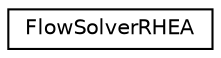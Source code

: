 digraph "Graphical Class Hierarchy"
{
  edge [fontname="Helvetica",fontsize="10",labelfontname="Helvetica",labelfontsize="10"];
  node [fontname="Helvetica",fontsize="10",shape=record];
  rankdir="LR";
  Node0 [label="FlowSolverRHEA",height=0.2,width=0.4,color="black", fillcolor="white", style="filled",URL="$classFlowSolverRHEA.html",tooltip="Strong stability preserving Runge-Kutta 3 (SSP-RK3) method. "];
}

